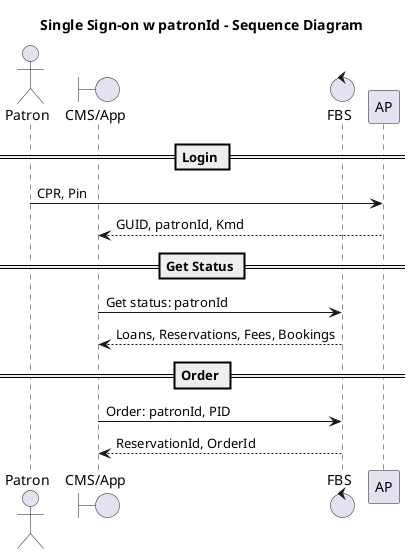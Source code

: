 @startuml

title "Single Sign-on w patronId - Sequence Diagram"

actor Patron
boundary "CMS/App" as Client
control "FBS" as FBS
'entity Widget
'database Widgets

== Login ==
Patron -> AP: CPR, Pin
Client <-- AP: GUID, patronId, Kmd

== Get Status ==
Client -> FBS: Get status: patronId
Client <-- FBS: Loans, Reservations, Fees, Bookings
== Order ==
Client -> FBS: Order: patronId, PID
Client <-- FBS: ReservationId, OrderId

@enduml
